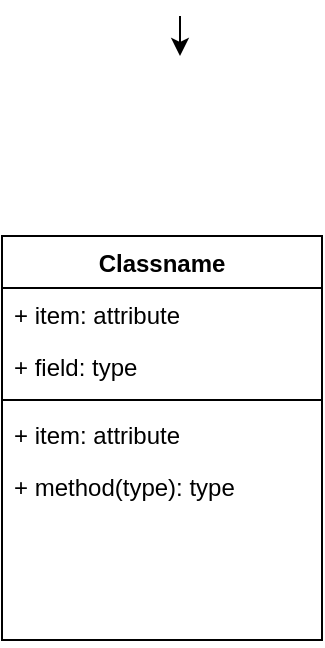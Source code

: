 <mxfile version="14.7.9" type="github">
  <diagram id="MK10l3UUfx1J1P8d_ON9" name="Page-1">
    <mxGraphModel dx="1422" dy="1943" grid="1" gridSize="10" guides="1" tooltips="1" connect="1" arrows="1" fold="1" page="1" pageScale="1" pageWidth="827" pageHeight="1169" math="0" shadow="0">
      <root>
        <mxCell id="0" />
        <mxCell id="1" parent="0" />
        <mxCell id="ClWzI7Kwx4X5QkBMNSbZ-4" value="" style="edgeStyle=orthogonalEdgeStyle;rounded=0;orthogonalLoop=1;jettySize=auto;html=1;" edge="1" parent="1">
          <mxGeometry relative="1" as="geometry">
            <mxPoint x="279" y="-30" as="sourcePoint" />
            <mxPoint x="279" y="-10" as="targetPoint" />
          </mxGeometry>
        </mxCell>
        <mxCell id="ClWzI7Kwx4X5QkBMNSbZ-5" value="Classname" style="swimlane;fontStyle=1;align=center;verticalAlign=top;childLayout=stackLayout;horizontal=1;startSize=26;horizontalStack=0;resizeParent=1;resizeParentMax=0;resizeLast=0;collapsible=1;marginBottom=0;" vertex="1" parent="1">
          <mxGeometry x="190" y="80" width="160" height="202" as="geometry" />
        </mxCell>
        <mxCell id="ClWzI7Kwx4X5QkBMNSbZ-11" value="+ item: attribute" style="text;strokeColor=none;fillColor=none;align=left;verticalAlign=top;spacingLeft=4;spacingRight=4;overflow=hidden;rotatable=0;points=[[0,0.5],[1,0.5]];portConstraint=eastwest;" vertex="1" parent="ClWzI7Kwx4X5QkBMNSbZ-5">
          <mxGeometry y="26" width="160" height="26" as="geometry" />
        </mxCell>
        <mxCell id="ClWzI7Kwx4X5QkBMNSbZ-6" value="+ field: type" style="text;strokeColor=none;fillColor=none;align=left;verticalAlign=top;spacingLeft=4;spacingRight=4;overflow=hidden;rotatable=0;points=[[0,0.5],[1,0.5]];portConstraint=eastwest;" vertex="1" parent="ClWzI7Kwx4X5QkBMNSbZ-5">
          <mxGeometry y="52" width="160" height="26" as="geometry" />
        </mxCell>
        <mxCell id="ClWzI7Kwx4X5QkBMNSbZ-7" value="" style="line;strokeWidth=1;fillColor=none;align=left;verticalAlign=middle;spacingTop=-1;spacingLeft=3;spacingRight=3;rotatable=0;labelPosition=right;points=[];portConstraint=eastwest;" vertex="1" parent="ClWzI7Kwx4X5QkBMNSbZ-5">
          <mxGeometry y="78" width="160" height="8" as="geometry" />
        </mxCell>
        <mxCell id="ClWzI7Kwx4X5QkBMNSbZ-9" value="+ item: attribute" style="text;strokeColor=none;fillColor=none;align=left;verticalAlign=top;spacingLeft=4;spacingRight=4;overflow=hidden;rotatable=0;points=[[0,0.5],[1,0.5]];portConstraint=eastwest;" vertex="1" parent="ClWzI7Kwx4X5QkBMNSbZ-5">
          <mxGeometry y="86" width="160" height="26" as="geometry" />
        </mxCell>
        <mxCell id="ClWzI7Kwx4X5QkBMNSbZ-8" value="+ method(type): type" style="text;strokeColor=none;fillColor=none;align=left;verticalAlign=top;spacingLeft=4;spacingRight=4;overflow=hidden;rotatable=0;points=[[0,0.5],[1,0.5]];portConstraint=eastwest;" vertex="1" parent="ClWzI7Kwx4X5QkBMNSbZ-5">
          <mxGeometry y="112" width="160" height="90" as="geometry" />
        </mxCell>
      </root>
    </mxGraphModel>
  </diagram>
</mxfile>
